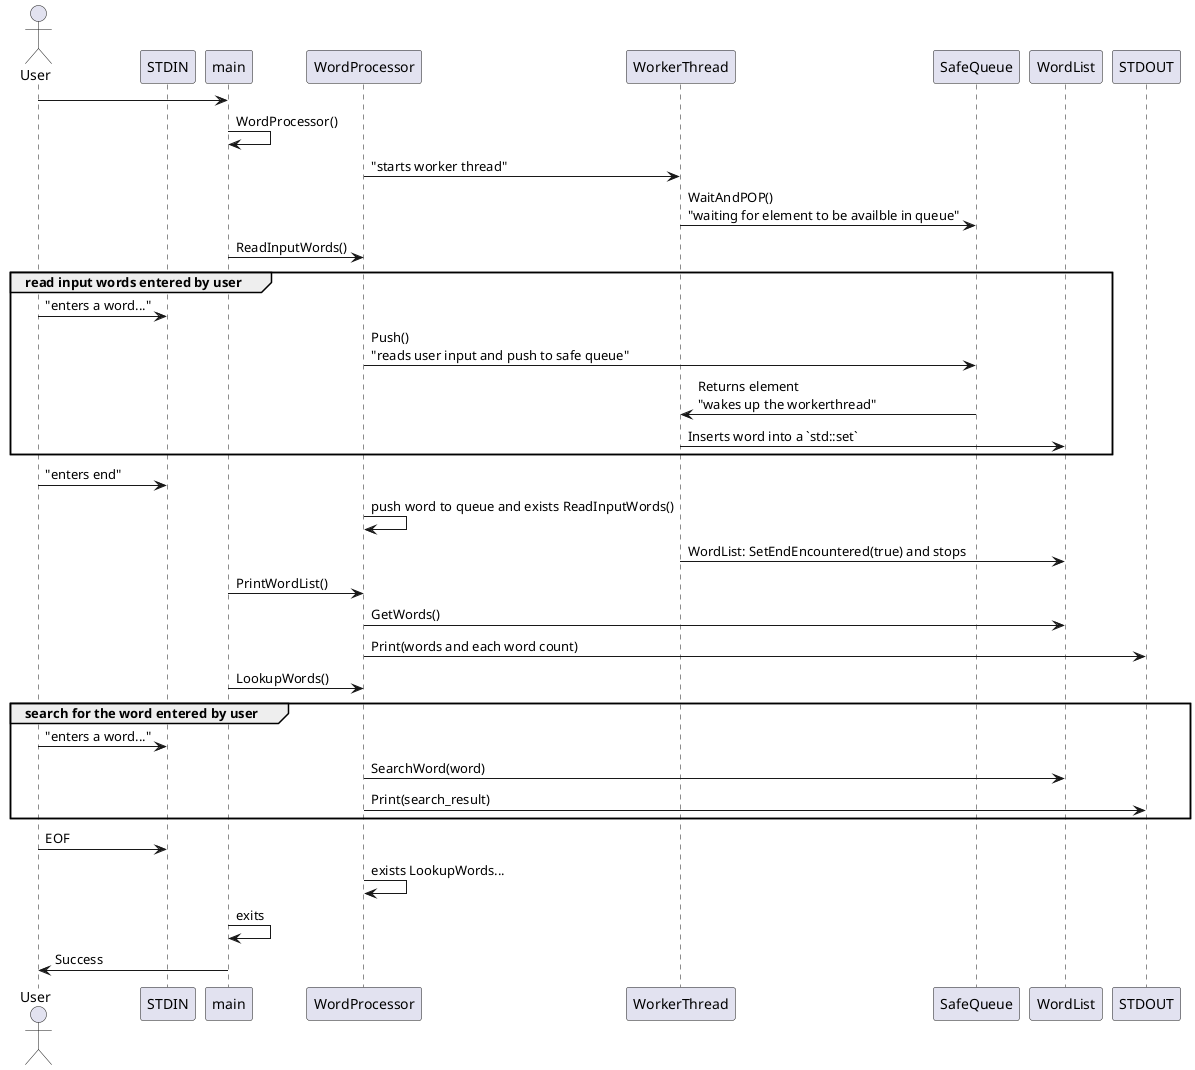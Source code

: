 @startuml

actor "User" as user

participant "STDIN" as in
participant "main" as app
participant "WordProcessor" as wp
participant "WorkerThread" as wt
participant "SafeQueue" as sq
participant "WordList" as wl
participant "STDOUT" as out

user -> app
app -> app : WordProcessor()
wp -> wt : "starts worker thread"
wt -> sq : WaitAndPOP()\n"waiting for element to be availble in queue"

app -> wp : ReadInputWords()

group read input words entered by user
    user -> in : "enters a word..."
    wp -> sq : Push()\n"reads user input and push to safe queue"
    sq -> wt : Returns element\n"wakes up the workerthread"
    wt -> wl : Inserts word into a `std::set`
end

user -> in : "enters end"
wp -> wp : push word to queue and exists ReadInputWords()
wt -> wl : WordList: SetEndEncountered(true) and stops

app -> wp : PrintWordList()
wp -> wl : GetWords()
wp -> out : Print(words and each word count)

app -> wp : LookupWords()

group search for the word entered by user
    user -> in : "enters a word..."
    wp -> wl : SearchWord(word)
    wp -> out : Print(search_result)
end

user -> in : EOF
wp -> wp : exists LookupWords...

app -> app : exits

app -> user : Success

@enduml
